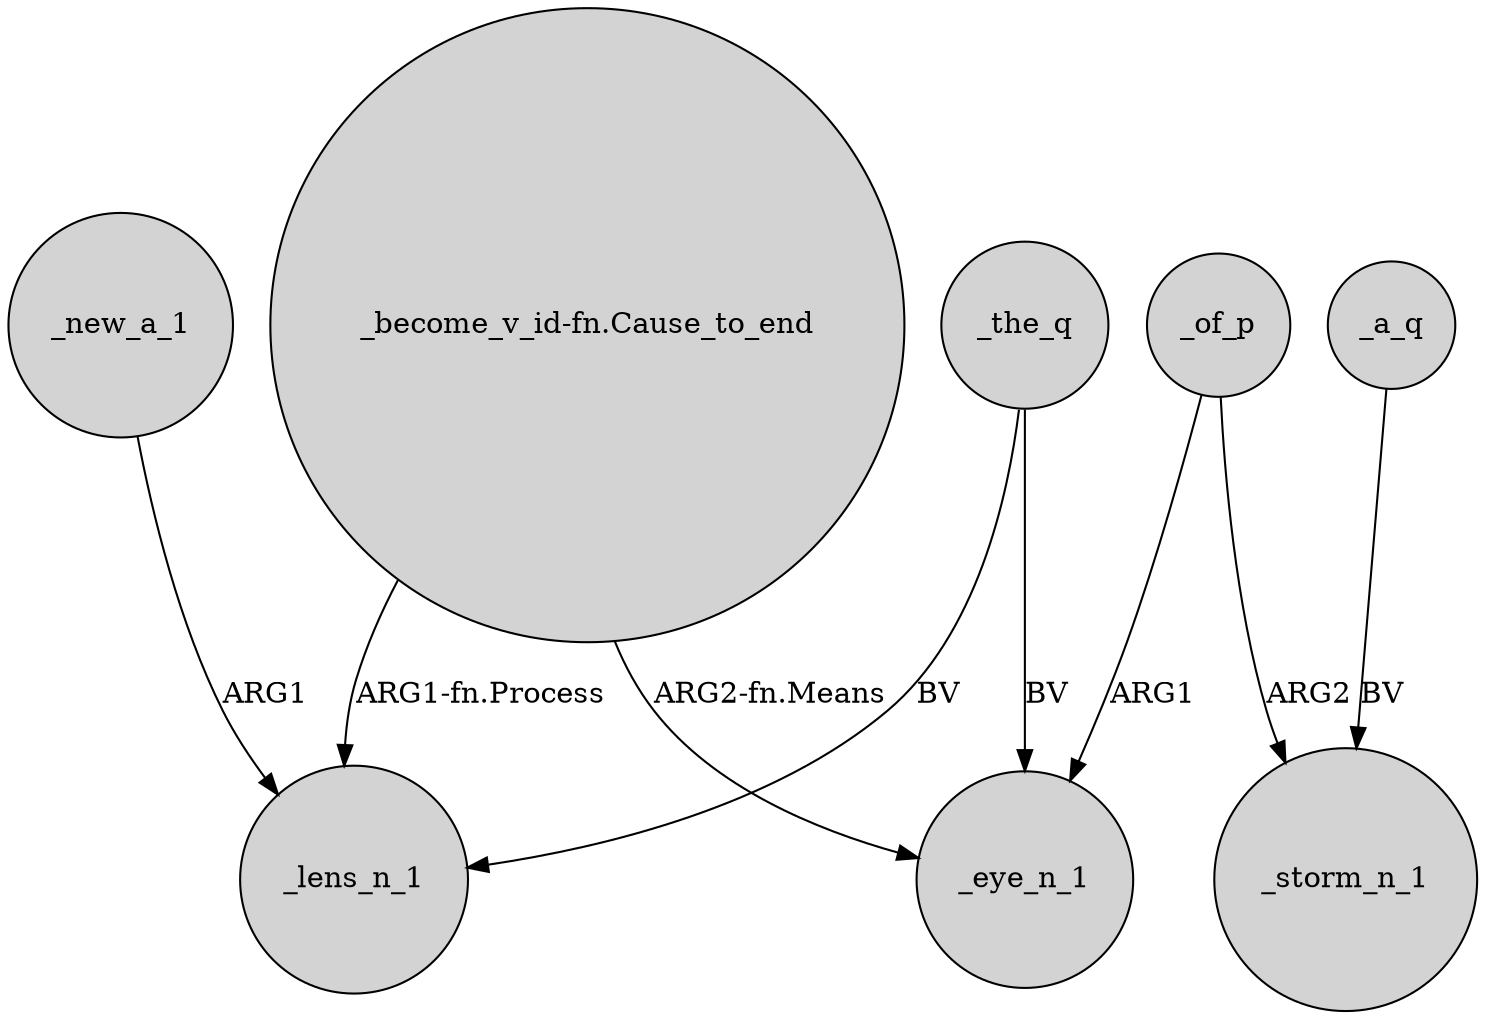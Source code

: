 digraph {
	node [shape=circle style=filled]
	_new_a_1 -> _lens_n_1 [label=ARG1]
	_the_q -> _eye_n_1 [label=BV]
	_of_p -> _storm_n_1 [label=ARG2]
	"_become_v_id-fn.Cause_to_end" -> _eye_n_1 [label="ARG2-fn.Means"]
	"_become_v_id-fn.Cause_to_end" -> _lens_n_1 [label="ARG1-fn.Process"]
	_the_q -> _lens_n_1 [label=BV]
	_a_q -> _storm_n_1 [label=BV]
	_of_p -> _eye_n_1 [label=ARG1]
}
